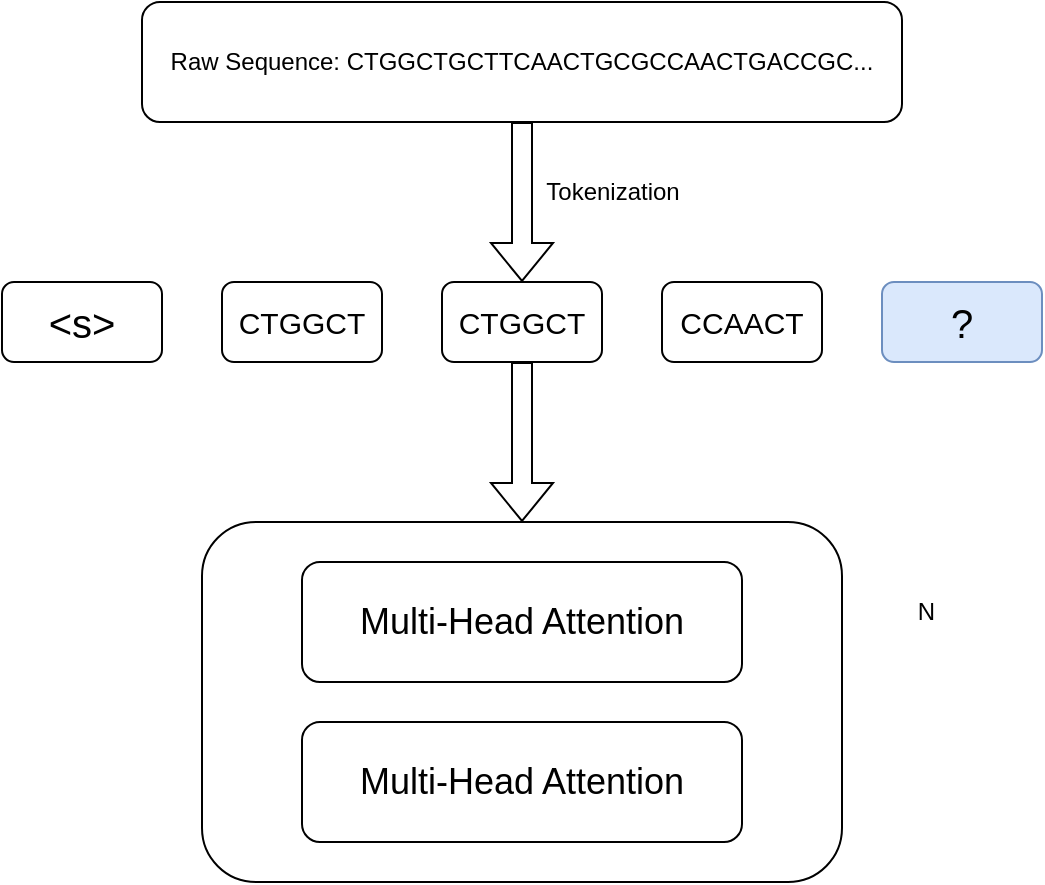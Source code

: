 <mxfile version="28.0.6">
  <diagram name="Page-1" id="XRGcRZA84xJ_BBarx-h9">
    <mxGraphModel dx="1418" dy="786" grid="1" gridSize="10" guides="1" tooltips="1" connect="1" arrows="1" fold="1" page="1" pageScale="1" pageWidth="850" pageHeight="1100" math="0" shadow="0">
      <root>
        <mxCell id="0" />
        <mxCell id="1" parent="0" />
        <mxCell id="xloGMhkasINuL9V7zi06-1" value="Raw Sequence:&amp;nbsp;CTGGCTGCTTCAACTGCGCCAACTGACCGC..." style="rounded=1;whiteSpace=wrap;html=1;" parent="1" vertex="1">
          <mxGeometry x="235" y="60" width="380" height="60" as="geometry" />
        </mxCell>
        <mxCell id="xloGMhkasINuL9V7zi06-2" value="" style="endArrow=classic;html=1;rounded=0;exitX=0.5;exitY=1;exitDx=0;exitDy=0;strokeWidth=1;shape=flexArrow;" parent="1" source="xloGMhkasINuL9V7zi06-1" edge="1">
          <mxGeometry width="50" height="50" relative="1" as="geometry">
            <mxPoint x="425" y="140" as="sourcePoint" />
            <mxPoint x="425" y="200" as="targetPoint" />
          </mxGeometry>
        </mxCell>
        <mxCell id="xloGMhkasINuL9V7zi06-3" value="Tokenization" style="text;html=1;align=center;verticalAlign=middle;resizable=0;points=[];autosize=1;strokeColor=none;fillColor=none;rotation=0;" parent="1" vertex="1">
          <mxGeometry x="425" y="140" width="90" height="30" as="geometry" />
        </mxCell>
        <mxCell id="xloGMhkasINuL9V7zi06-4" value="&lt;font style=&quot;font-size: 20px;&quot;&gt;&amp;lt;s&amp;gt;&lt;/font&gt;" style="rounded=1;whiteSpace=wrap;html=1;" parent="1" vertex="1">
          <mxGeometry x="165" y="200" width="80" height="40" as="geometry" />
        </mxCell>
        <mxCell id="xloGMhkasINuL9V7zi06-5" value="&lt;font style=&quot;font-size: 15px;&quot;&gt;CTGGCT&lt;/font&gt;" style="rounded=1;whiteSpace=wrap;html=1;" parent="1" vertex="1">
          <mxGeometry x="275" y="200" width="80" height="40" as="geometry" />
        </mxCell>
        <mxCell id="xloGMhkasINuL9V7zi06-6" value="&lt;font style=&quot;font-size: 15px;&quot;&gt;CTGGCT&lt;/font&gt;" style="rounded=1;whiteSpace=wrap;html=1;" parent="1" vertex="1">
          <mxGeometry x="385" y="200" width="80" height="40" as="geometry" />
        </mxCell>
        <mxCell id="B88EIdXbSWaDTcQT7I1L-1" value="&lt;font style=&quot;font-size: 15px;&quot;&gt;CCAACT&lt;/font&gt;" style="rounded=1;whiteSpace=wrap;html=1;" vertex="1" parent="1">
          <mxGeometry x="495" y="200" width="80" height="40" as="geometry" />
        </mxCell>
        <mxCell id="B88EIdXbSWaDTcQT7I1L-2" value="&lt;font style=&quot;font-size: 20px;&quot;&gt;?&lt;/font&gt;" style="rounded=1;whiteSpace=wrap;html=1;fillColor=#dae8fc;strokeColor=#6c8ebf;" vertex="1" parent="1">
          <mxGeometry x="605" y="200" width="80" height="40" as="geometry" />
        </mxCell>
        <mxCell id="B88EIdXbSWaDTcQT7I1L-4" value="" style="endArrow=classic;html=1;rounded=0;exitX=0.5;exitY=1;exitDx=0;exitDy=0;strokeWidth=1;shape=flexArrow;" edge="1" parent="1">
          <mxGeometry width="50" height="50" relative="1" as="geometry">
            <mxPoint x="425" y="240" as="sourcePoint" />
            <mxPoint x="425" y="320" as="targetPoint" />
          </mxGeometry>
        </mxCell>
        <mxCell id="B88EIdXbSWaDTcQT7I1L-5" value="" style="rounded=1;whiteSpace=wrap;html=1;" vertex="1" parent="1">
          <mxGeometry x="265" y="320" width="320" height="180" as="geometry" />
        </mxCell>
        <mxCell id="B88EIdXbSWaDTcQT7I1L-6" value="&lt;font style=&quot;font-size: 18px;&quot;&gt;Multi-Head Attention&lt;/font&gt;" style="rounded=1;whiteSpace=wrap;html=1;" vertex="1" parent="1">
          <mxGeometry x="315" y="340" width="220" height="60" as="geometry" />
        </mxCell>
        <mxCell id="B88EIdXbSWaDTcQT7I1L-7" value="&lt;font style=&quot;font-size: 18px;&quot;&gt;Multi-Head Attention&lt;/font&gt;" style="rounded=1;whiteSpace=wrap;html=1;" vertex="1" parent="1">
          <mxGeometry x="315" y="420" width="220" height="60" as="geometry" />
        </mxCell>
        <mxCell id="B88EIdXbSWaDTcQT7I1L-8" value="&amp;nbsp;N" style="text;html=1;align=center;verticalAlign=middle;resizable=0;points=[];autosize=1;strokeColor=none;fillColor=none;" vertex="1" parent="1">
          <mxGeometry x="605" y="350" width="40" height="30" as="geometry" />
        </mxCell>
      </root>
    </mxGraphModel>
  </diagram>
</mxfile>
